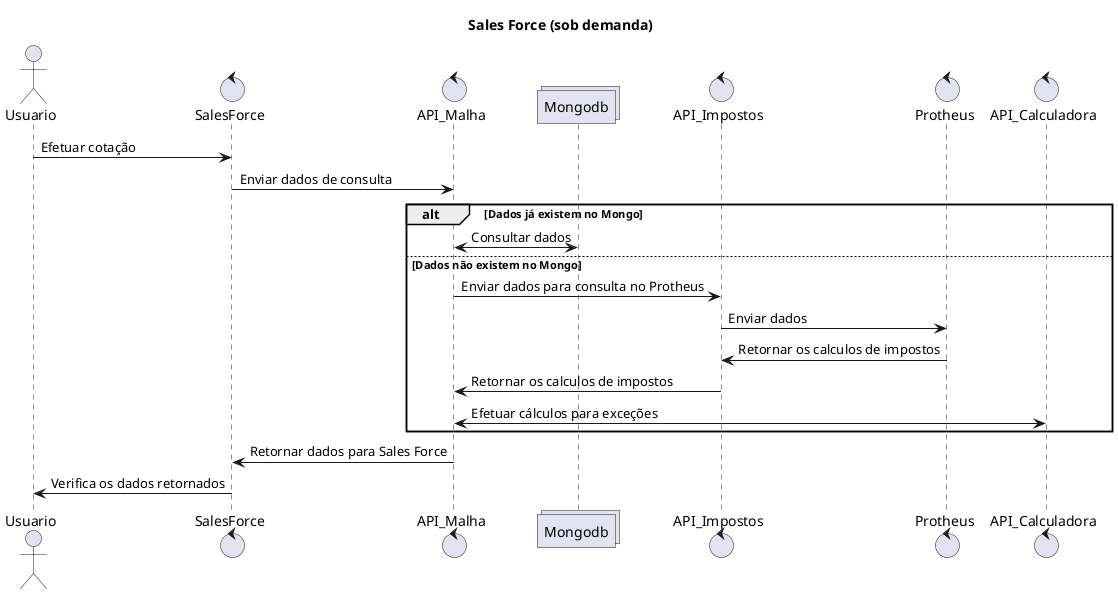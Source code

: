 @startuml elfa-salesforce-sob-demanda
title Sales Force (sob demanda)

actor Usuario as user
control     SalesForce as sf
control     API_Malha as api_malha
collections Mongodb as mongo
control     API_Impostos as api_imposto
control     Protheus as protheus
control     API_Calculadora as api_calculadora

user -> sf: Efetuar cotação
sf -> api_malha: Enviar dados de consulta

alt Dados já existem no Mongo
 api_malha <-> mongo: Consultar dados
else Dados não existem no Mongo
 api_malha -> api_imposto: Enviar dados para consulta no Protheus
 api_imposto -> protheus: Enviar dados 
 protheus -> api_imposto: Retornar os calculos de impostos
 api_malha <- api_imposto: Retornar os calculos de impostos
 api_malha <-> api_calculadora: Efetuar cálculos para exceções
end
sf <- api_malha: Retornar dados para Sales Force
user <- sf: Verifica os dados retornados
@enduml
